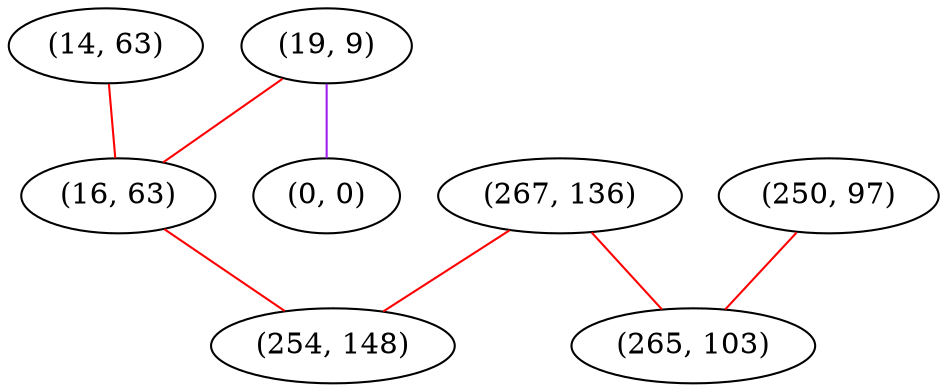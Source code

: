 graph "" {
"(19, 9)";
"(14, 63)";
"(16, 63)";
"(250, 97)";
"(267, 136)";
"(254, 148)";
"(0, 0)";
"(265, 103)";
"(19, 9)" -- "(0, 0)"  [color=purple, key=0, weight=4];
"(19, 9)" -- "(16, 63)"  [color=red, key=0, weight=1];
"(14, 63)" -- "(16, 63)"  [color=red, key=0, weight=1];
"(16, 63)" -- "(254, 148)"  [color=red, key=0, weight=1];
"(250, 97)" -- "(265, 103)"  [color=red, key=0, weight=1];
"(267, 136)" -- "(254, 148)"  [color=red, key=0, weight=1];
"(267, 136)" -- "(265, 103)"  [color=red, key=0, weight=1];
}

